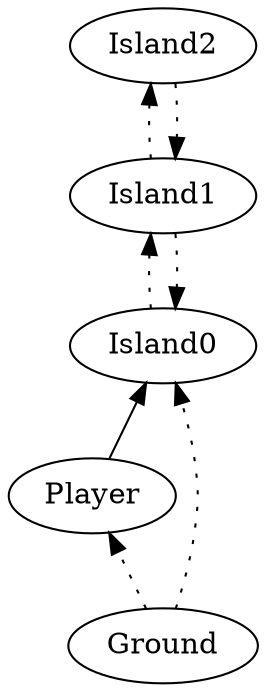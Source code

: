 digraph G {
rankdir = BT;
	"Ground" -> "Player" [style=dotted];
	"Player" -> "Island0";
	"Island1" -> "Island0" [style=dotted];
	"Ground" -> "Island0" [style=dotted];
	"Island0" -> "Island1" [style=dotted];
	"Island2" -> "Island1" [style=dotted];
	"Island1" -> "Island2" [style=dotted];
}